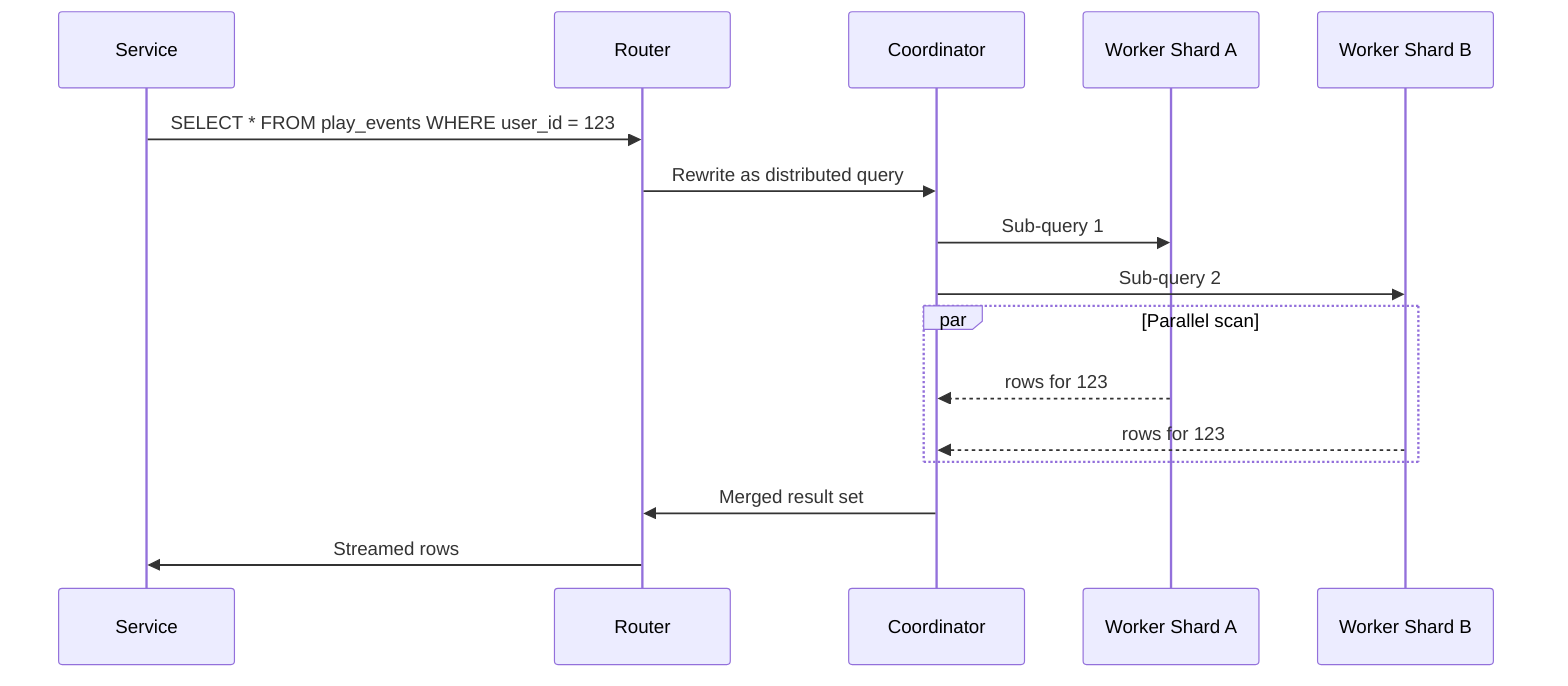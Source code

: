 sequenceDiagram
    participant Service
    participant Router
    participant Coord as Coordinator
    participant W1 as Worker Shard A
    participant W2 as Worker Shard B

    Service->>Router: SELECT * FROM play_events WHERE user_id = 123;
    Router->>Coord: Rewrite as distributed query
    Coord->>W1: Sub-query 1
    Coord->>W2: Sub-query 2
    par Parallel scan
        W1-->>Coord: rows for 123
        W2-->>Coord: rows for 123
    end
    Coord->>Router: Merged result set
    Router->>Service: Streamed rows